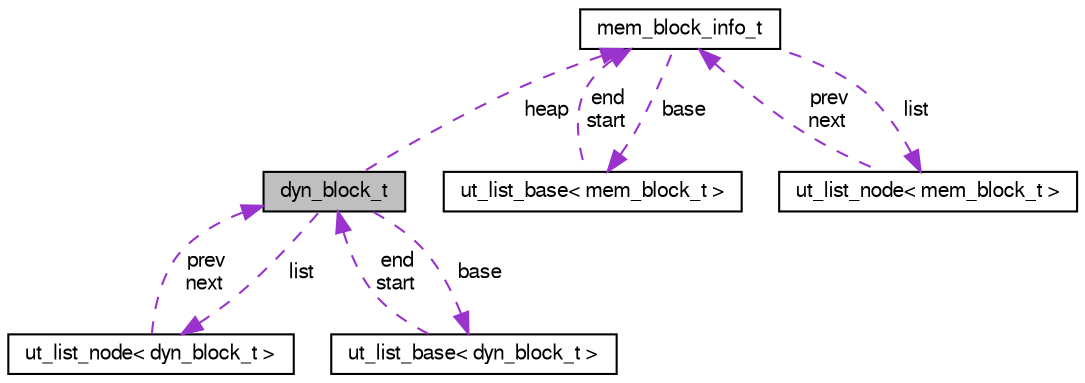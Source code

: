 digraph "dyn_block_t"
{
  bgcolor="transparent";
  edge [fontname="FreeSans",fontsize="10",labelfontname="FreeSans",labelfontsize="10"];
  node [fontname="FreeSans",fontsize="10",shape=record];
  Node1 [label="dyn_block_t",height=0.2,width=0.4,color="black", fillcolor="grey75", style="filled" fontcolor="black"];
  Node2 -> Node1 [dir="back",color="darkorchid3",fontsize="10",style="dashed",label=" heap" ,fontname="FreeSans"];
  Node2 [label="mem_block_info_t",height=0.2,width=0.4,color="black",URL="$structmem__block__info__t.html"];
  Node3 -> Node2 [dir="back",color="darkorchid3",fontsize="10",style="dashed",label=" base" ,fontname="FreeSans"];
  Node3 [label="ut_list_base\< mem_block_t \>",height=0.2,width=0.4,color="black",URL="$structut__list__base.html"];
  Node2 -> Node3 [dir="back",color="darkorchid3",fontsize="10",style="dashed",label=" end\nstart" ,fontname="FreeSans"];
  Node4 -> Node2 [dir="back",color="darkorchid3",fontsize="10",style="dashed",label=" list" ,fontname="FreeSans"];
  Node4 [label="ut_list_node\< mem_block_t \>",height=0.2,width=0.4,color="black",URL="$structut__list__node.html"];
  Node2 -> Node4 [dir="back",color="darkorchid3",fontsize="10",style="dashed",label=" prev\nnext" ,fontname="FreeSans"];
  Node5 -> Node1 [dir="back",color="darkorchid3",fontsize="10",style="dashed",label=" list" ,fontname="FreeSans"];
  Node5 [label="ut_list_node\< dyn_block_t \>",height=0.2,width=0.4,color="black",URL="$structut__list__node.html"];
  Node1 -> Node5 [dir="back",color="darkorchid3",fontsize="10",style="dashed",label=" prev\nnext" ,fontname="FreeSans"];
  Node6 -> Node1 [dir="back",color="darkorchid3",fontsize="10",style="dashed",label=" base" ,fontname="FreeSans"];
  Node6 [label="ut_list_base\< dyn_block_t \>",height=0.2,width=0.4,color="black",URL="$structut__list__base.html"];
  Node1 -> Node6 [dir="back",color="darkorchid3",fontsize="10",style="dashed",label=" end\nstart" ,fontname="FreeSans"];
}
